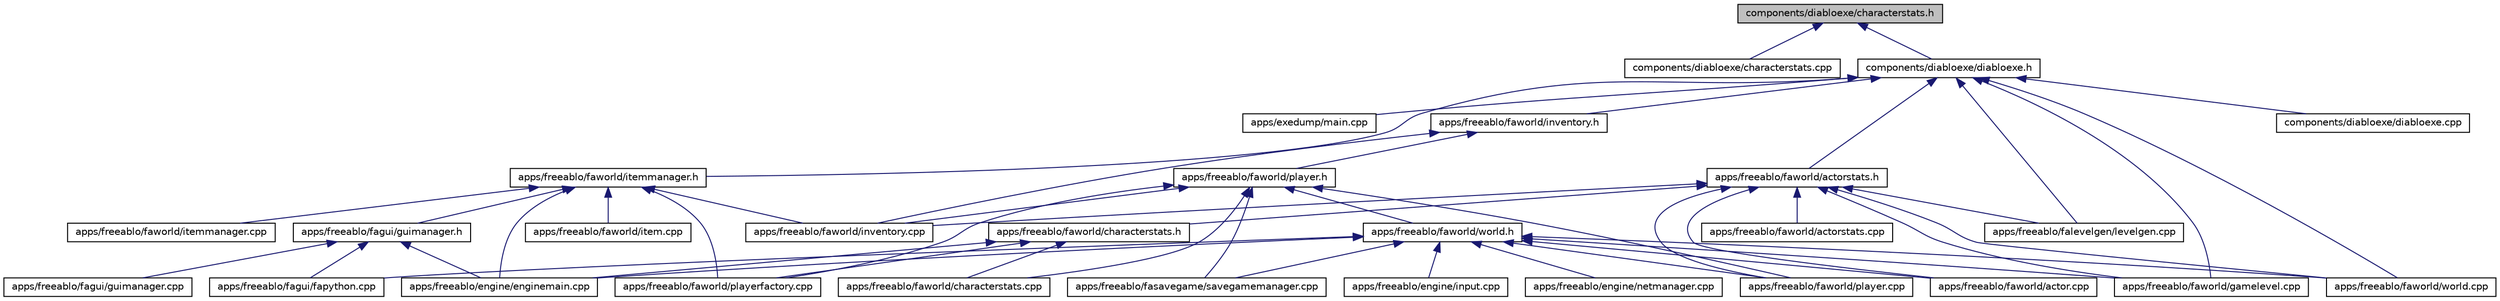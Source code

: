 digraph G
{
  edge [fontname="Helvetica",fontsize="10",labelfontname="Helvetica",labelfontsize="10"];
  node [fontname="Helvetica",fontsize="10",shape=record];
  Node1 [label="components/diabloexe/characterstats.h",height=0.2,width=0.4,color="black", fillcolor="grey75", style="filled" fontcolor="black"];
  Node1 -> Node2 [dir="back",color="midnightblue",fontsize="10",style="solid",fontname="Helvetica"];
  Node2 [label="components/diabloexe/characterstats.cpp",height=0.2,width=0.4,color="black", fillcolor="white", style="filled",URL="$components_2diabloexe_2characterstats_8cpp.html"];
  Node1 -> Node3 [dir="back",color="midnightblue",fontsize="10",style="solid",fontname="Helvetica"];
  Node3 [label="components/diabloexe/diabloexe.h",height=0.2,width=0.4,color="black", fillcolor="white", style="filled",URL="$diabloexe_8h.html"];
  Node3 -> Node4 [dir="back",color="midnightblue",fontsize="10",style="solid",fontname="Helvetica"];
  Node4 [label="apps/exedump/main.cpp",height=0.2,width=0.4,color="black", fillcolor="white", style="filled",URL="$exedump_2main_8cpp.html"];
  Node3 -> Node5 [dir="back",color="midnightblue",fontsize="10",style="solid",fontname="Helvetica"];
  Node5 [label="apps/freeablo/faworld/inventory.h",height=0.2,width=0.4,color="black", fillcolor="white", style="filled",URL="$inventory_8h.html"];
  Node5 -> Node6 [dir="back",color="midnightblue",fontsize="10",style="solid",fontname="Helvetica"];
  Node6 [label="apps/freeablo/faworld/player.h",height=0.2,width=0.4,color="black", fillcolor="white", style="filled",URL="$player_8h.html"];
  Node6 -> Node7 [dir="back",color="midnightblue",fontsize="10",style="solid",fontname="Helvetica"];
  Node7 [label="apps/freeablo/faworld/world.h",height=0.2,width=0.4,color="black", fillcolor="white", style="filled",URL="$world_8h.html"];
  Node7 -> Node8 [dir="back",color="midnightblue",fontsize="10",style="solid",fontname="Helvetica"];
  Node8 [label="apps/freeablo/engine/enginemain.cpp",height=0.2,width=0.4,color="black", fillcolor="white", style="filled",URL="$enginemain_8cpp.html"];
  Node7 -> Node9 [dir="back",color="midnightblue",fontsize="10",style="solid",fontname="Helvetica"];
  Node9 [label="apps/freeablo/engine/input.cpp",height=0.2,width=0.4,color="black", fillcolor="white", style="filled",URL="$input_8cpp.html"];
  Node7 -> Node10 [dir="back",color="midnightblue",fontsize="10",style="solid",fontname="Helvetica"];
  Node10 [label="apps/freeablo/engine/netmanager.cpp",height=0.2,width=0.4,color="black", fillcolor="white", style="filled",URL="$netmanager_8cpp.html"];
  Node7 -> Node11 [dir="back",color="midnightblue",fontsize="10",style="solid",fontname="Helvetica"];
  Node11 [label="apps/freeablo/fagui/fapython.cpp",height=0.2,width=0.4,color="black", fillcolor="white", style="filled",URL="$fapython_8cpp.html"];
  Node7 -> Node12 [dir="back",color="midnightblue",fontsize="10",style="solid",fontname="Helvetica"];
  Node12 [label="apps/freeablo/fasavegame/savegamemanager.cpp",height=0.2,width=0.4,color="black", fillcolor="white", style="filled",URL="$savegamemanager_8cpp.html"];
  Node7 -> Node13 [dir="back",color="midnightblue",fontsize="10",style="solid",fontname="Helvetica"];
  Node13 [label="apps/freeablo/faworld/actor.cpp",height=0.2,width=0.4,color="black", fillcolor="white", style="filled",URL="$actor_8cpp.html"];
  Node7 -> Node14 [dir="back",color="midnightblue",fontsize="10",style="solid",fontname="Helvetica"];
  Node14 [label="apps/freeablo/faworld/gamelevel.cpp",height=0.2,width=0.4,color="black", fillcolor="white", style="filled",URL="$gamelevel_8cpp.html"];
  Node7 -> Node15 [dir="back",color="midnightblue",fontsize="10",style="solid",fontname="Helvetica"];
  Node15 [label="apps/freeablo/faworld/player.cpp",height=0.2,width=0.4,color="black", fillcolor="white", style="filled",URL="$player_8cpp.html"];
  Node7 -> Node16 [dir="back",color="midnightblue",fontsize="10",style="solid",fontname="Helvetica"];
  Node16 [label="apps/freeablo/faworld/world.cpp",height=0.2,width=0.4,color="black", fillcolor="white", style="filled",URL="$world_8cpp.html"];
  Node6 -> Node12 [dir="back",color="midnightblue",fontsize="10",style="solid",fontname="Helvetica"];
  Node6 -> Node17 [dir="back",color="midnightblue",fontsize="10",style="solid",fontname="Helvetica"];
  Node17 [label="apps/freeablo/faworld/characterstats.cpp",height=0.2,width=0.4,color="black", fillcolor="white", style="filled",URL="$apps_2freeablo_2faworld_2characterstats_8cpp.html"];
  Node6 -> Node18 [dir="back",color="midnightblue",fontsize="10",style="solid",fontname="Helvetica"];
  Node18 [label="apps/freeablo/faworld/inventory.cpp",height=0.2,width=0.4,color="black", fillcolor="white", style="filled",URL="$inventory_8cpp.html"];
  Node6 -> Node15 [dir="back",color="midnightblue",fontsize="10",style="solid",fontname="Helvetica"];
  Node6 -> Node19 [dir="back",color="midnightblue",fontsize="10",style="solid",fontname="Helvetica"];
  Node19 [label="apps/freeablo/faworld/playerfactory.cpp",height=0.2,width=0.4,color="black", fillcolor="white", style="filled",URL="$playerfactory_8cpp.html"];
  Node5 -> Node18 [dir="back",color="midnightblue",fontsize="10",style="solid",fontname="Helvetica"];
  Node3 -> Node20 [dir="back",color="midnightblue",fontsize="10",style="solid",fontname="Helvetica"];
  Node20 [label="apps/freeablo/faworld/itemmanager.h",height=0.2,width=0.4,color="black", fillcolor="white", style="filled",URL="$itemmanager_8h.html"];
  Node20 -> Node21 [dir="back",color="midnightblue",fontsize="10",style="solid",fontname="Helvetica"];
  Node21 [label="apps/freeablo/fagui/guimanager.h",height=0.2,width=0.4,color="black", fillcolor="white", style="filled",URL="$guimanager_8h.html"];
  Node21 -> Node8 [dir="back",color="midnightblue",fontsize="10",style="solid",fontname="Helvetica"];
  Node21 -> Node11 [dir="back",color="midnightblue",fontsize="10",style="solid",fontname="Helvetica"];
  Node21 -> Node22 [dir="back",color="midnightblue",fontsize="10",style="solid",fontname="Helvetica"];
  Node22 [label="apps/freeablo/fagui/guimanager.cpp",height=0.2,width=0.4,color="black", fillcolor="white", style="filled",URL="$guimanager_8cpp.html"];
  Node20 -> Node8 [dir="back",color="midnightblue",fontsize="10",style="solid",fontname="Helvetica"];
  Node20 -> Node18 [dir="back",color="midnightblue",fontsize="10",style="solid",fontname="Helvetica"];
  Node20 -> Node23 [dir="back",color="midnightblue",fontsize="10",style="solid",fontname="Helvetica"];
  Node23 [label="apps/freeablo/faworld/item.cpp",height=0.2,width=0.4,color="black", fillcolor="white", style="filled",URL="$item_8cpp.html"];
  Node20 -> Node24 [dir="back",color="midnightblue",fontsize="10",style="solid",fontname="Helvetica"];
  Node24 [label="apps/freeablo/faworld/itemmanager.cpp",height=0.2,width=0.4,color="black", fillcolor="white", style="filled",URL="$itemmanager_8cpp.html"];
  Node20 -> Node19 [dir="back",color="midnightblue",fontsize="10",style="solid",fontname="Helvetica"];
  Node3 -> Node25 [dir="back",color="midnightblue",fontsize="10",style="solid",fontname="Helvetica"];
  Node25 [label="apps/freeablo/faworld/actorstats.h",height=0.2,width=0.4,color="black", fillcolor="white", style="filled",URL="$actorstats_8h.html"];
  Node25 -> Node26 [dir="back",color="midnightblue",fontsize="10",style="solid",fontname="Helvetica"];
  Node26 [label="apps/freeablo/faworld/characterstats.h",height=0.2,width=0.4,color="black", fillcolor="white", style="filled",URL="$apps_2freeablo_2faworld_2characterstats_8h.html"];
  Node26 -> Node8 [dir="back",color="midnightblue",fontsize="10",style="solid",fontname="Helvetica"];
  Node26 -> Node17 [dir="back",color="midnightblue",fontsize="10",style="solid",fontname="Helvetica"];
  Node26 -> Node19 [dir="back",color="midnightblue",fontsize="10",style="solid",fontname="Helvetica"];
  Node25 -> Node27 [dir="back",color="midnightblue",fontsize="10",style="solid",fontname="Helvetica"];
  Node27 [label="apps/freeablo/falevelgen/levelgen.cpp",height=0.2,width=0.4,color="black", fillcolor="white", style="filled",URL="$levelgen_8cpp.html"];
  Node25 -> Node13 [dir="back",color="midnightblue",fontsize="10",style="solid",fontname="Helvetica"];
  Node25 -> Node28 [dir="back",color="midnightblue",fontsize="10",style="solid",fontname="Helvetica"];
  Node28 [label="apps/freeablo/faworld/actorstats.cpp",height=0.2,width=0.4,color="black", fillcolor="white", style="filled",URL="$actorstats_8cpp.html"];
  Node25 -> Node14 [dir="back",color="midnightblue",fontsize="10",style="solid",fontname="Helvetica"];
  Node25 -> Node18 [dir="back",color="midnightblue",fontsize="10",style="solid",fontname="Helvetica"];
  Node25 -> Node15 [dir="back",color="midnightblue",fontsize="10",style="solid",fontname="Helvetica"];
  Node25 -> Node16 [dir="back",color="midnightblue",fontsize="10",style="solid",fontname="Helvetica"];
  Node3 -> Node27 [dir="back",color="midnightblue",fontsize="10",style="solid",fontname="Helvetica"];
  Node3 -> Node14 [dir="back",color="midnightblue",fontsize="10",style="solid",fontname="Helvetica"];
  Node3 -> Node16 [dir="back",color="midnightblue",fontsize="10",style="solid",fontname="Helvetica"];
  Node3 -> Node29 [dir="back",color="midnightblue",fontsize="10",style="solid",fontname="Helvetica"];
  Node29 [label="components/diabloexe/diabloexe.cpp",height=0.2,width=0.4,color="black", fillcolor="white", style="filled",URL="$diabloexe_8cpp.html"];
}
